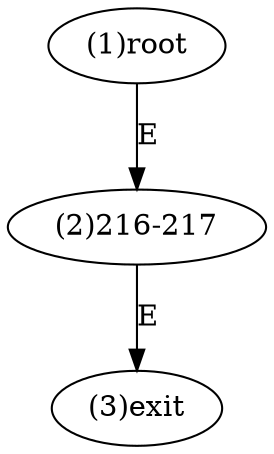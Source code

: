 digraph "" { 
1[ label="(1)root"];
2[ label="(2)216-217"];
3[ label="(3)exit"];
1->2[ label="E"];
2->3[ label="E"];
}